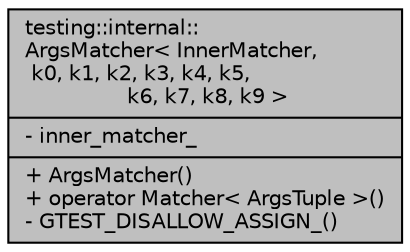 digraph "testing::internal::ArgsMatcher&lt; InnerMatcher, k0, k1, k2, k3, k4, k5, k6, k7, k8, k9 &gt;"
{
  edge [fontname="Helvetica",fontsize="10",labelfontname="Helvetica",labelfontsize="10"];
  node [fontname="Helvetica",fontsize="10",shape=record];
  Node1 [label="{testing::internal::\lArgsMatcher\< InnerMatcher,\l k0, k1, k2, k3, k4, k5,\l k6, k7, k8, k9 \>\n|- inner_matcher_\l|+ ArgsMatcher()\l+ operator Matcher\< ArgsTuple \>()\l- GTEST_DISALLOW_ASSIGN_()\l}",height=0.2,width=0.4,color="black", fillcolor="grey75", style="filled", fontcolor="black"];
}
